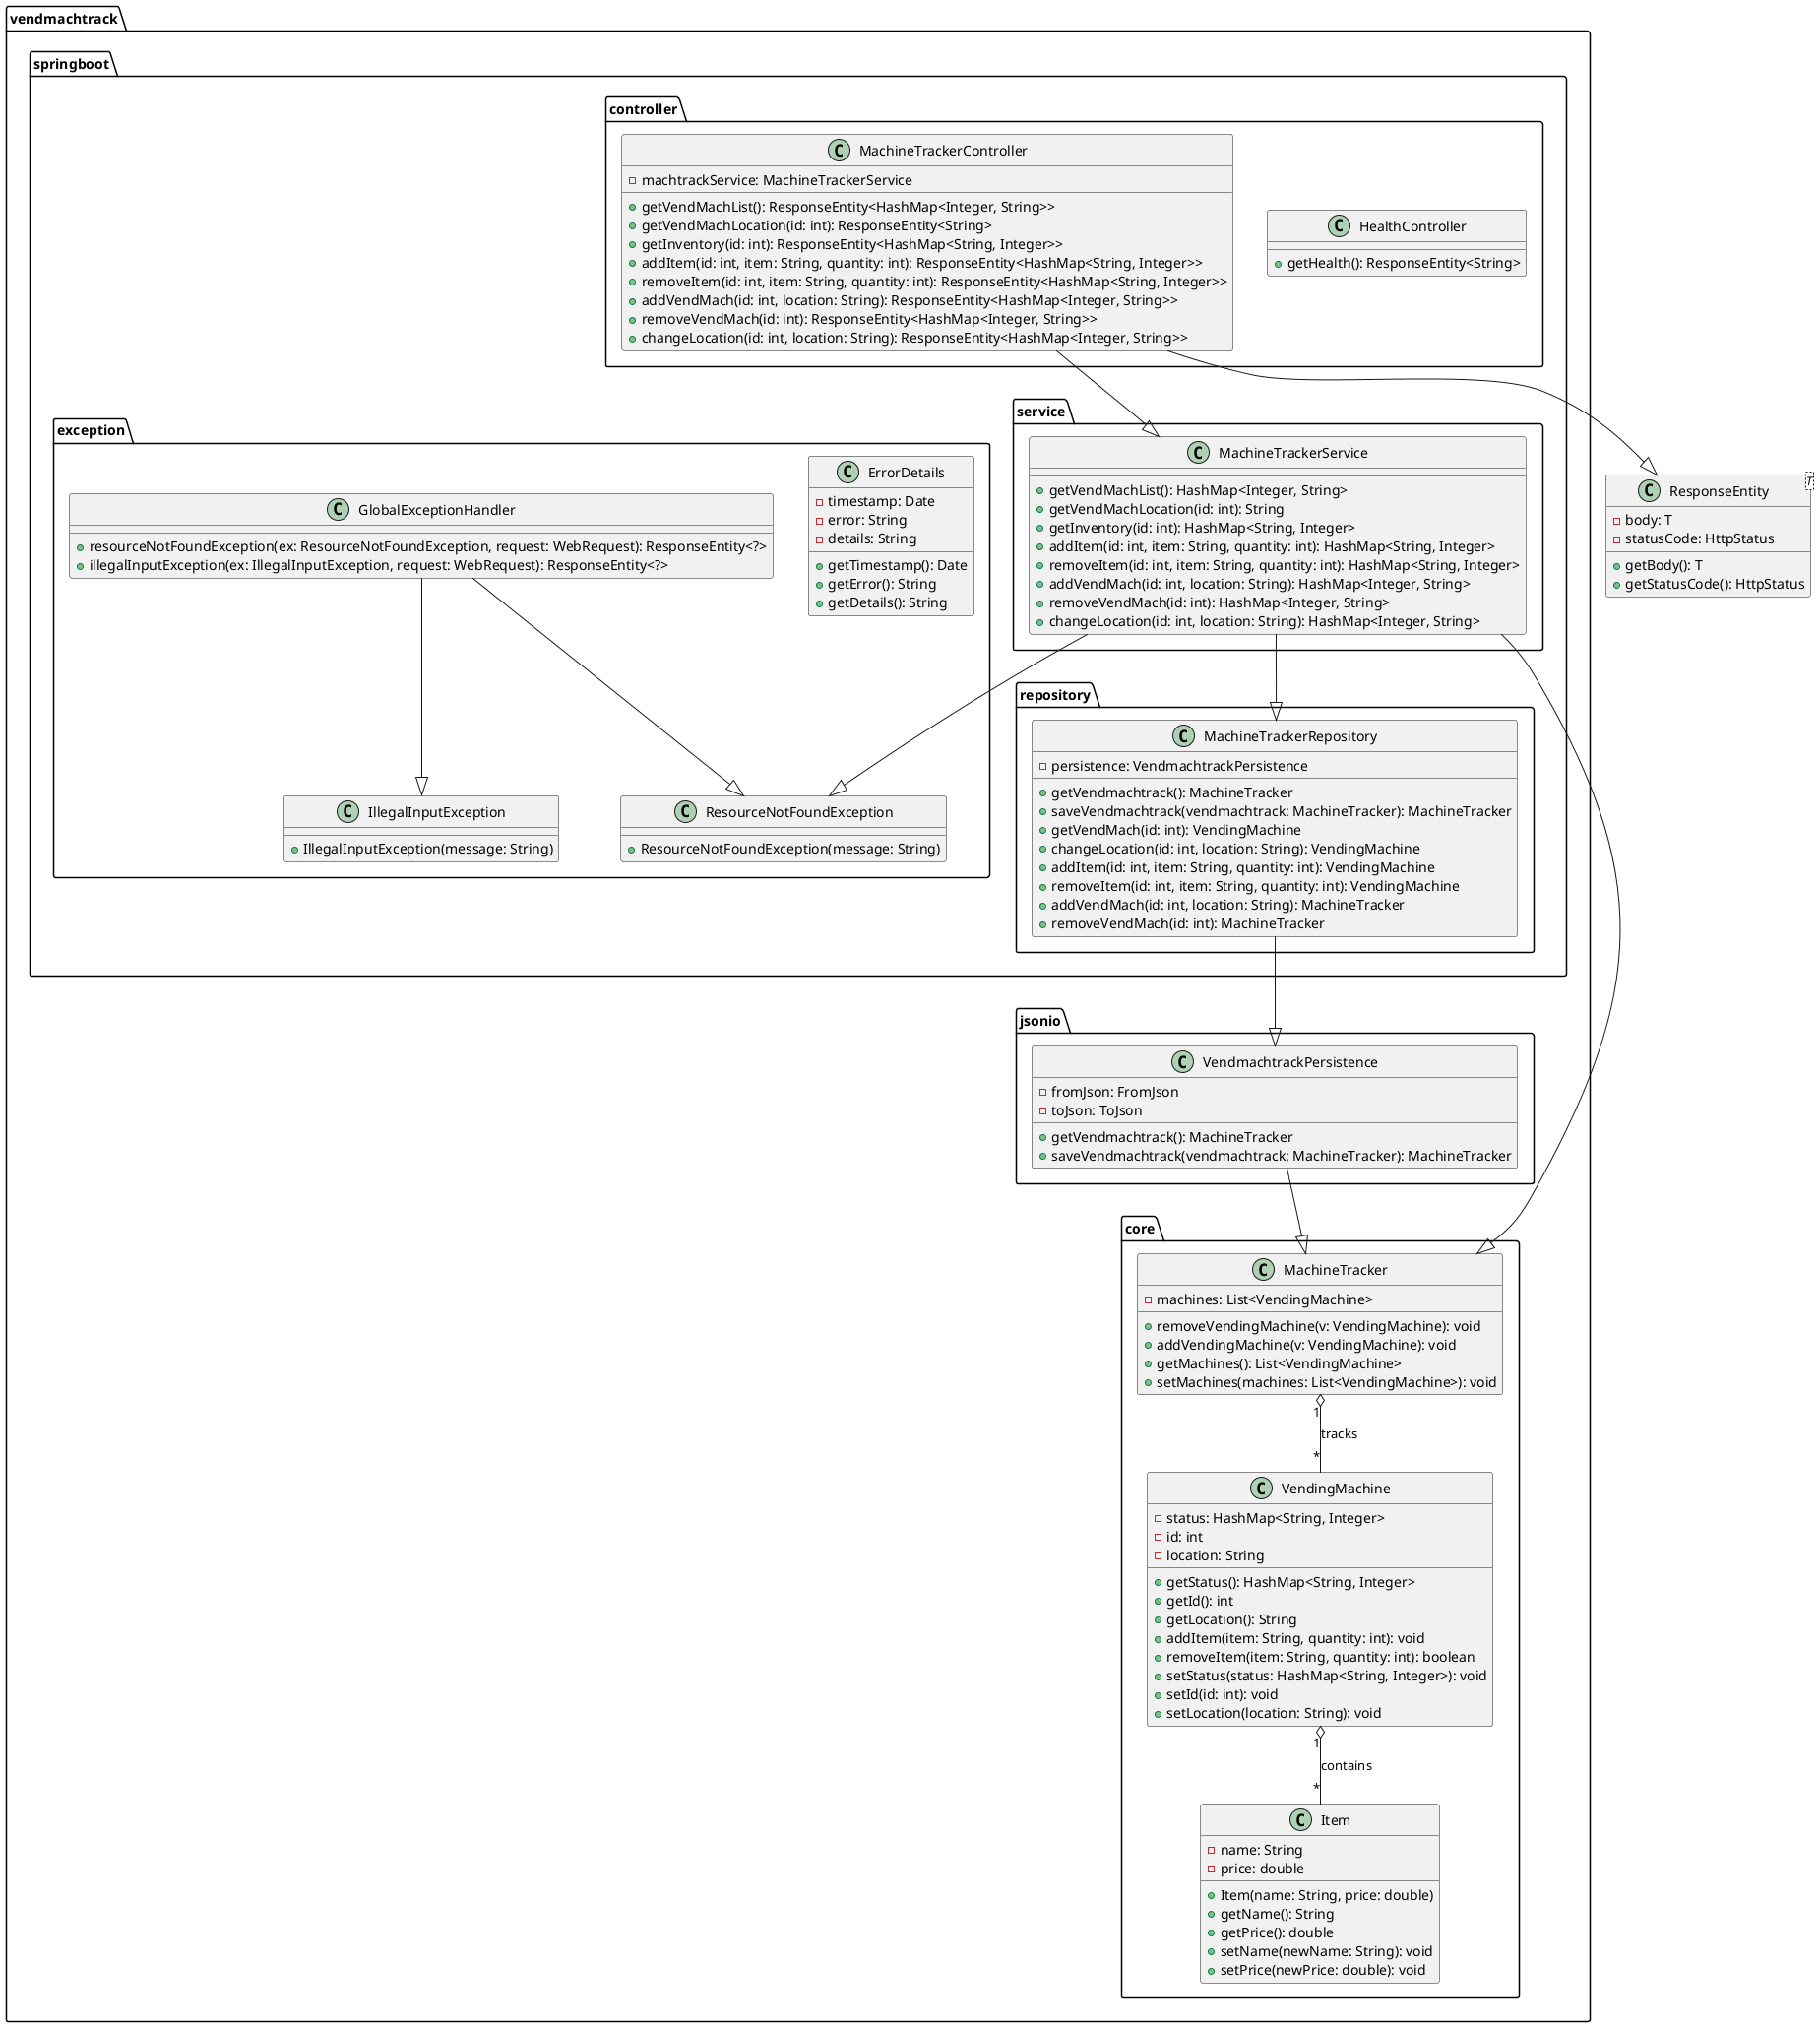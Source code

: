 @startuml ClassDiagram2

package vendmachtrack.springboot.controller {
    class HealthController {
        + getHealth(): ResponseEntity<String>
    }
    class MachineTrackerController {
        - machtrackService: MachineTrackerService
        + getVendMachList(): ResponseEntity<HashMap<Integer, String>>
        + getVendMachLocation(id: int): ResponseEntity<String>
        + getInventory(id: int): ResponseEntity<HashMap<String, Integer>>
        + addItem(id: int, item: String, quantity: int): ResponseEntity<HashMap<String, Integer>>
        + removeItem(id: int, item: String, quantity: int): ResponseEntity<HashMap<String, Integer>>
        + addVendMach(id: int, location: String): ResponseEntity<HashMap<Integer, String>>
        + removeVendMach(id: int): ResponseEntity<HashMap<Integer, String>>
        + changeLocation(id: int, location: String): ResponseEntity<HashMap<Integer, String>>
    }
}

package vendmachtrack.springboot.exception {
    class ErrorDetails {
        - timestamp: Date
        - error: String
        - details: String
        + getTimestamp(): Date
        + getError(): String
        + getDetails(): String
    }
    class GlobalExceptionHandler {
        + resourceNotFoundException(ex: ResourceNotFoundException, request: WebRequest): ResponseEntity<?>
        + illegalInputException(ex: IllegalInputException, request: WebRequest): ResponseEntity<?>
    }
    class IllegalInputException {
        + IllegalInputException(message: String)
    }
    class ResourceNotFoundException {
        + ResourceNotFoundException(message: String)
    }
}

package vendmachtrack.springboot.service {
    class MachineTrackerService {
        + getVendMachList(): HashMap<Integer, String>
        + getVendMachLocation(id: int): String
        + getInventory(id: int): HashMap<String, Integer>
        + addItem(id: int, item: String, quantity: int): HashMap<String, Integer>
        + removeItem(id: int, item: String, quantity: int): HashMap<String, Integer>
        + addVendMach(id: int, location: String): HashMap<Integer, String>
        + removeVendMach(id: int): HashMap<Integer, String>
        + changeLocation(id: int, location: String): HashMap<Integer, String>
    }
}

package vendmachtrack.jsonio {
    class VendmachtrackPersistence {
        - fromJson: FromJson
        - toJson: ToJson
        + getVendmachtrack(): MachineTracker
        + saveVendmachtrack(vendmachtrack: MachineTracker): MachineTracker
    }
}

package vendmachtrack.springboot.repository {
    class MachineTrackerRepository {
        - persistence: VendmachtrackPersistence
        + getVendmachtrack(): MachineTracker
        + saveVendmachtrack(vendmachtrack: MachineTracker): MachineTracker
        + getVendMach(id: int): VendingMachine
        + changeLocation(id: int, location: String): VendingMachine
        + addItem(id: int, item: String, quantity: int): VendingMachine
        + removeItem(id: int, item: String, quantity: int): VendingMachine
        + addVendMach(id: int, location: String): MachineTracker
        + removeVendMach(id: int): MachineTracker
    }
}

package vendmachtrack.core {
    class MachineTracker {
        - machines: List<VendingMachine>
        + removeVendingMachine(v: VendingMachine): void
        + addVendingMachine(v: VendingMachine): void
        + getMachines(): List<VendingMachine>
        + setMachines(machines: List<VendingMachine>): void
    }

    class VendingMachine {
        - status: HashMap<String, Integer>
        - id: int
        - location: String
        + getStatus(): HashMap<String, Integer>
        + getId(): int
        + getLocation(): String
        + addItem(item: String, quantity: int): void
        + removeItem(item: String, quantity: int): boolean
        + setStatus(status: HashMap<String, Integer>): void
        + setId(id: int): void
        + setLocation(location: String): void
    }
}

package vendmachtrack.core {
    class Item {
        - name: String
        - price: double
        + Item(name: String, price: double)
        + getName(): String
        + getPrice(): double
        + setName(newName: String): void
        + setPrice(newPrice: double): void
    }
}

class ResponseEntity<T> {
    - body: T
    - statusCode: HttpStatus
    + getBody(): T
    + getStatusCode(): HttpStatus
}

MachineTrackerRepository --|> VendmachtrackPersistence
VendmachtrackPersistence --|> MachineTracker
MachineTrackerService --|> MachineTracker
MachineTrackerService --|> MachineTrackerRepository
MachineTrackerController --|> MachineTrackerService
MachineTrackerController --|> ResponseEntity
GlobalExceptionHandler --|> ResourceNotFoundException
GlobalExceptionHandler --|> IllegalInputException
MachineTrackerService --|> ResourceNotFoundException
MachineTracker "1" o-- "*" VendingMachine : tracks
VendingMachine "1" o-- "*" Item : contains

@enduml